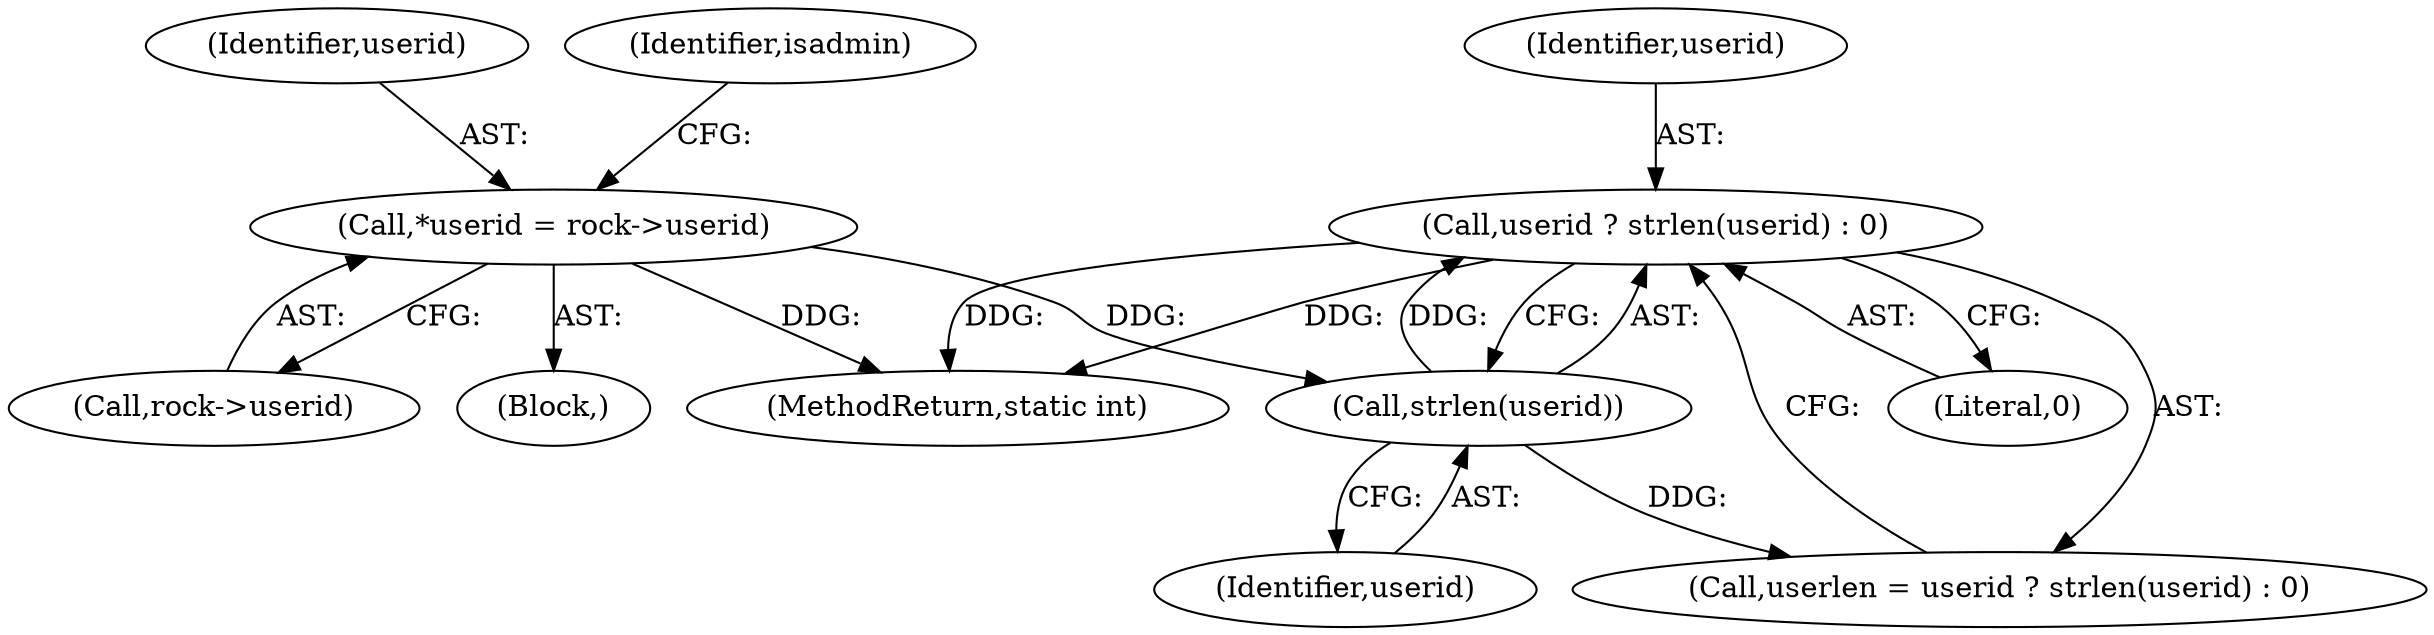 digraph "0_cyrus-imapd_6bd33275368edfa71ae117de895488584678ac79@API" {
"1000163" [label="(Call,userid ? strlen(userid) : 0)"];
"1000165" [label="(Call,strlen(userid))"];
"1000133" [label="(Call,*userid = rock->userid)"];
"1000161" [label="(Call,userlen = userid ? strlen(userid) : 0)"];
"1000134" [label="(Identifier,userid)"];
"1000131" [label="(Block,)"];
"1000140" [label="(Identifier,isadmin)"];
"1000166" [label="(Identifier,userid)"];
"1000772" [label="(MethodReturn,static int)"];
"1000167" [label="(Literal,0)"];
"1000135" [label="(Call,rock->userid)"];
"1000133" [label="(Call,*userid = rock->userid)"];
"1000165" [label="(Call,strlen(userid))"];
"1000164" [label="(Identifier,userid)"];
"1000163" [label="(Call,userid ? strlen(userid) : 0)"];
"1000163" -> "1000161"  [label="AST: "];
"1000163" -> "1000165"  [label="CFG: "];
"1000163" -> "1000167"  [label="CFG: "];
"1000164" -> "1000163"  [label="AST: "];
"1000165" -> "1000163"  [label="AST: "];
"1000167" -> "1000163"  [label="AST: "];
"1000161" -> "1000163"  [label="CFG: "];
"1000163" -> "1000772"  [label="DDG: "];
"1000163" -> "1000772"  [label="DDG: "];
"1000165" -> "1000163"  [label="DDG: "];
"1000165" -> "1000166"  [label="CFG: "];
"1000166" -> "1000165"  [label="AST: "];
"1000165" -> "1000161"  [label="DDG: "];
"1000133" -> "1000165"  [label="DDG: "];
"1000133" -> "1000131"  [label="AST: "];
"1000133" -> "1000135"  [label="CFG: "];
"1000134" -> "1000133"  [label="AST: "];
"1000135" -> "1000133"  [label="AST: "];
"1000140" -> "1000133"  [label="CFG: "];
"1000133" -> "1000772"  [label="DDG: "];
}
